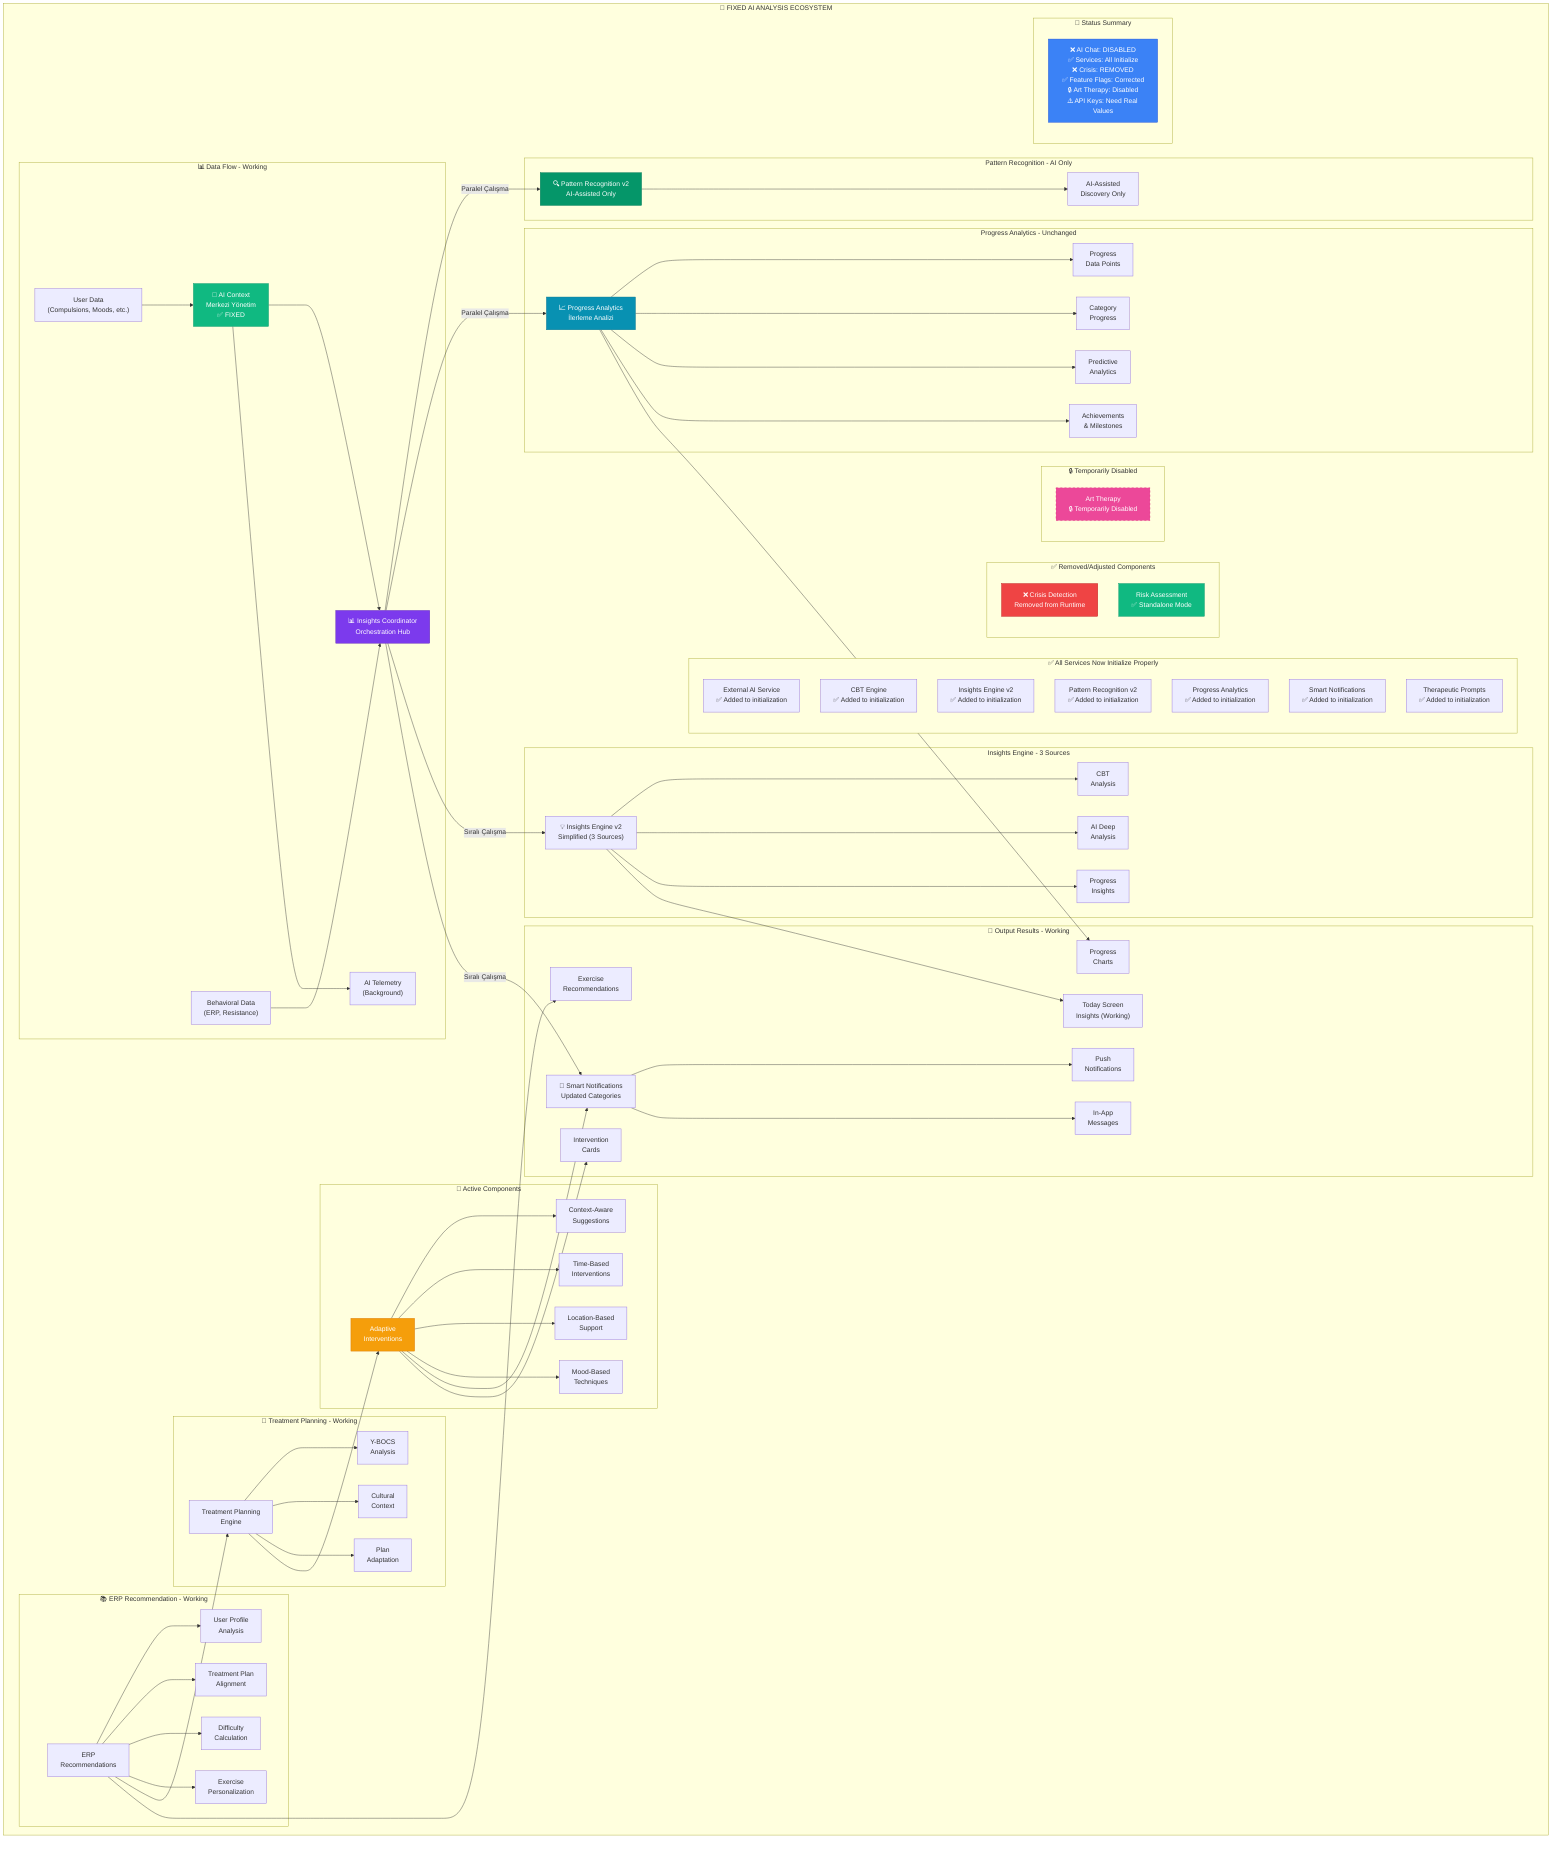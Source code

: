graph TB
    subgraph "🧠 FIXED AI ANALYSIS ECOSYSTEM"
        AI_CONTEXT["🎯 AI Context<br/>Merkezi Yönetim<br/>✅ FIXED"]
        
        AI_CONTEXT --> INSIGHTS_COORD["📊 Insights Coordinator<br/>Orchestration Hub"]
        
        INSIGHTS_COORD --> |"Paralel Çalışma"| PATTERN_REC["🔍 Pattern Recognition v2<br/>AI-Assisted Only"]
        INSIGHTS_COORD --> |"Paralel Çalışma"| PROGRESS_ANALYTICS["📈 Progress Analytics<br/>İlerleme Analizi"]
        INSIGHTS_COORD --> |"Sıralı Çalışma"| INSIGHTS_ENGINE["💡 Insights Engine v2<br/>Simplified (3 Sources)"]
        INSIGHTS_COORD --> |"Sıralı Çalışma"| SMART_NOTIF["🔔 Smart Notifications<br/>Updated Categories"]
        
        subgraph "✅ All Services Now Initialize Properly"
            EXTERNAL_AI["External AI Service<br/>✅ Added to initialization"]
            CBT_ENGINE["CBT Engine<br/>✅ Added to initialization"]
            INSIGHTS_V2["Insights Engine v2<br/>✅ Added to initialization"]
            PATTERN_V2["Pattern Recognition v2<br/>✅ Added to initialization"]
            PROGRESS_ANAL["Progress Analytics<br/>✅ Added to initialization"]
            SMART_NOTIF_INIT["Smart Notifications<br/>✅ Added to initialization"]
            THERAPEUTIC["Therapeutic Prompts<br/>✅ Added to initialization"]
        end
        
        subgraph "Pattern Recognition - AI Only"
            PATTERN_REC --> AI_ASSISTED["AI-Assisted<br/>Discovery Only"]
        end
        
        subgraph "Progress Analytics - Unchanged"
            PROGRESS_ANALYTICS --> DATA_POINTS["Progress<br/>Data Points"]
            PROGRESS_ANALYTICS --> CATEGORY_PROG["Category<br/>Progress"]
            PROGRESS_ANALYTICS --> PREDICTIONS["Predictive<br/>Analytics"]
            PROGRESS_ANALYTICS --> ACHIEVEMENTS["Achievements<br/>& Milestones"]
        end
        
        subgraph "Insights Engine - 3 Sources"
            INSIGHTS_ENGINE --> CBT_INSIGHTS["CBT<br/>Analysis"]
            INSIGHTS_ENGINE --> AI_DEEP["AI Deep<br/>Analysis"]
            INSIGHTS_ENGINE --> PROGRESS_INSIGHTS["Progress<br/>Insights"]
        end
        
        subgraph "✅ Removed/Adjusted Components"
            CRISIS_REMOVED["❌ Crisis Detection<br/>Removed from Runtime"]
            RISK_ASSESS["Risk Assessment<br/>✅ Standalone Mode"]
        end
        
        subgraph "🔄 Active Components"
            ADAPTIVE_INT["Adaptive<br/>Interventions"]
            ADAPTIVE_INT --> CONTEXT_AWARE["Context-Aware<br/>Suggestions"]
            ADAPTIVE_INT --> TIME_BASED["Time-Based<br/>Interventions"]
            ADAPTIVE_INT --> LOCATION_BASED["Location-Based<br/>Support"]
            ADAPTIVE_INT --> MOOD_BASED["Mood-Based<br/>Techniques"]
        end
        
        subgraph "📚 ERP Recommendation - Working"
            ERP_REC["ERP<br/>Recommendations"]
            ERP_REC --> USER_PROFILE["User Profile<br/>Analysis"]
            ERP_REC --> TREATMENT_PLAN["Treatment Plan<br/>Alignment"]
            ERP_REC --> DIFFICULTY_CALC["Difficulty<br/>Calculation"]
            ERP_REC --> PERSONALIZATION["Exercise<br/>Personalization"]
        end
        
        subgraph "🧬 Treatment Planning - Working"
            TREATMENT_PLAN_ENG["Treatment Planning<br/>Engine"]
            TREATMENT_PLAN_ENG --> YBOCS_ANALYSIS["Y-BOCS<br/>Analysis"]
            TREATMENT_PLAN_ENG --> CULTURAL_CONTEXT["Cultural<br/>Context"]
            TREATMENT_PLAN_ENG --> PLAN_ADAPTATION["Plan<br/>Adaptation"]
        end
        
        subgraph "🔒 Temporarily Disabled"
            ART_THERAPY["Art Therapy<br/>🔒 Temporarily Disabled"]
        end
        
        ADAPTIVE_INT --> SMART_NOTIF
        ERP_REC --> TREATMENT_PLAN_ENG
        TREATMENT_PLAN_ENG --> ADAPTIVE_INT
        
        subgraph "📊 Data Flow - Working"
            USER_DATA["User Data<br/>(Compulsions, Moods, etc.)"]
            USER_DATA --> AI_CONTEXT
            
            BEHAVIORAL_DATA["Behavioral Data<br/>(ERP, Resistance)"]
            BEHAVIORAL_DATA --> INSIGHTS_COORD
            
            TELEMETRY["AI Telemetry<br/>(Background)"]
            AI_CONTEXT --> TELEMETRY
        end
        
        subgraph "🎯 Output Results - Working"
            SMART_NOTIF --> PUSH_NOTIF["Push<br/>Notifications"]
            SMART_NOTIF --> IN_APP["In-App<br/>Messages"]
            
            INSIGHTS_ENGINE --> TODAY_INSIGHTS["Today Screen<br/>Insights (Working)"]
            PROGRESS_ANALYTICS --> PROGRESS_CHARTS["Progress<br/>Charts"]
            
            ADAPTIVE_INT --> INTERVENTION_CARDS["Intervention<br/>Cards"]
            ERP_REC --> EXERCISE_LIST["Exercise<br/>Recommendations"]
        end
        
        subgraph "🚀 Status Summary"
            STATUS["❌ AI Chat: DISABLED<br/>✅ Services: All Initialize<br/>❌ Crisis: REMOVED<br/>✅ Feature Flags: Corrected<br/>🔒 Art Therapy: Disabled<br/>⚠️ API Keys: Need Real Values"]
        end
    end
    
    style AI_CONTEXT fill:#10B981,stroke:#059669,color:#fff
    style INSIGHTS_COORD fill:#7C3AED,stroke:#5B21B6,color:#fff
    style PATTERN_REC fill:#059669,stroke:#047857,color:#fff
    style PROGRESS_ANALYTICS fill:#0891B2,stroke:#0E7490,color:#fff
    style ADAPTIVE_INT fill:#F59E0B,stroke:#D97706,color:#fff
    style CRISIS_REMOVED fill:#EF4444,stroke:#B91C1C,color:#fff
    style RISK_ASSESS fill:#10B981,stroke:#059669,color:#fff
    style ART_THERAPY fill:#EC4899,stroke:#DB2777,color:#fff,stroke-dasharray: 5 5
    style STATUS fill:#3B82F6,stroke:#1D4ED8,color:#fff